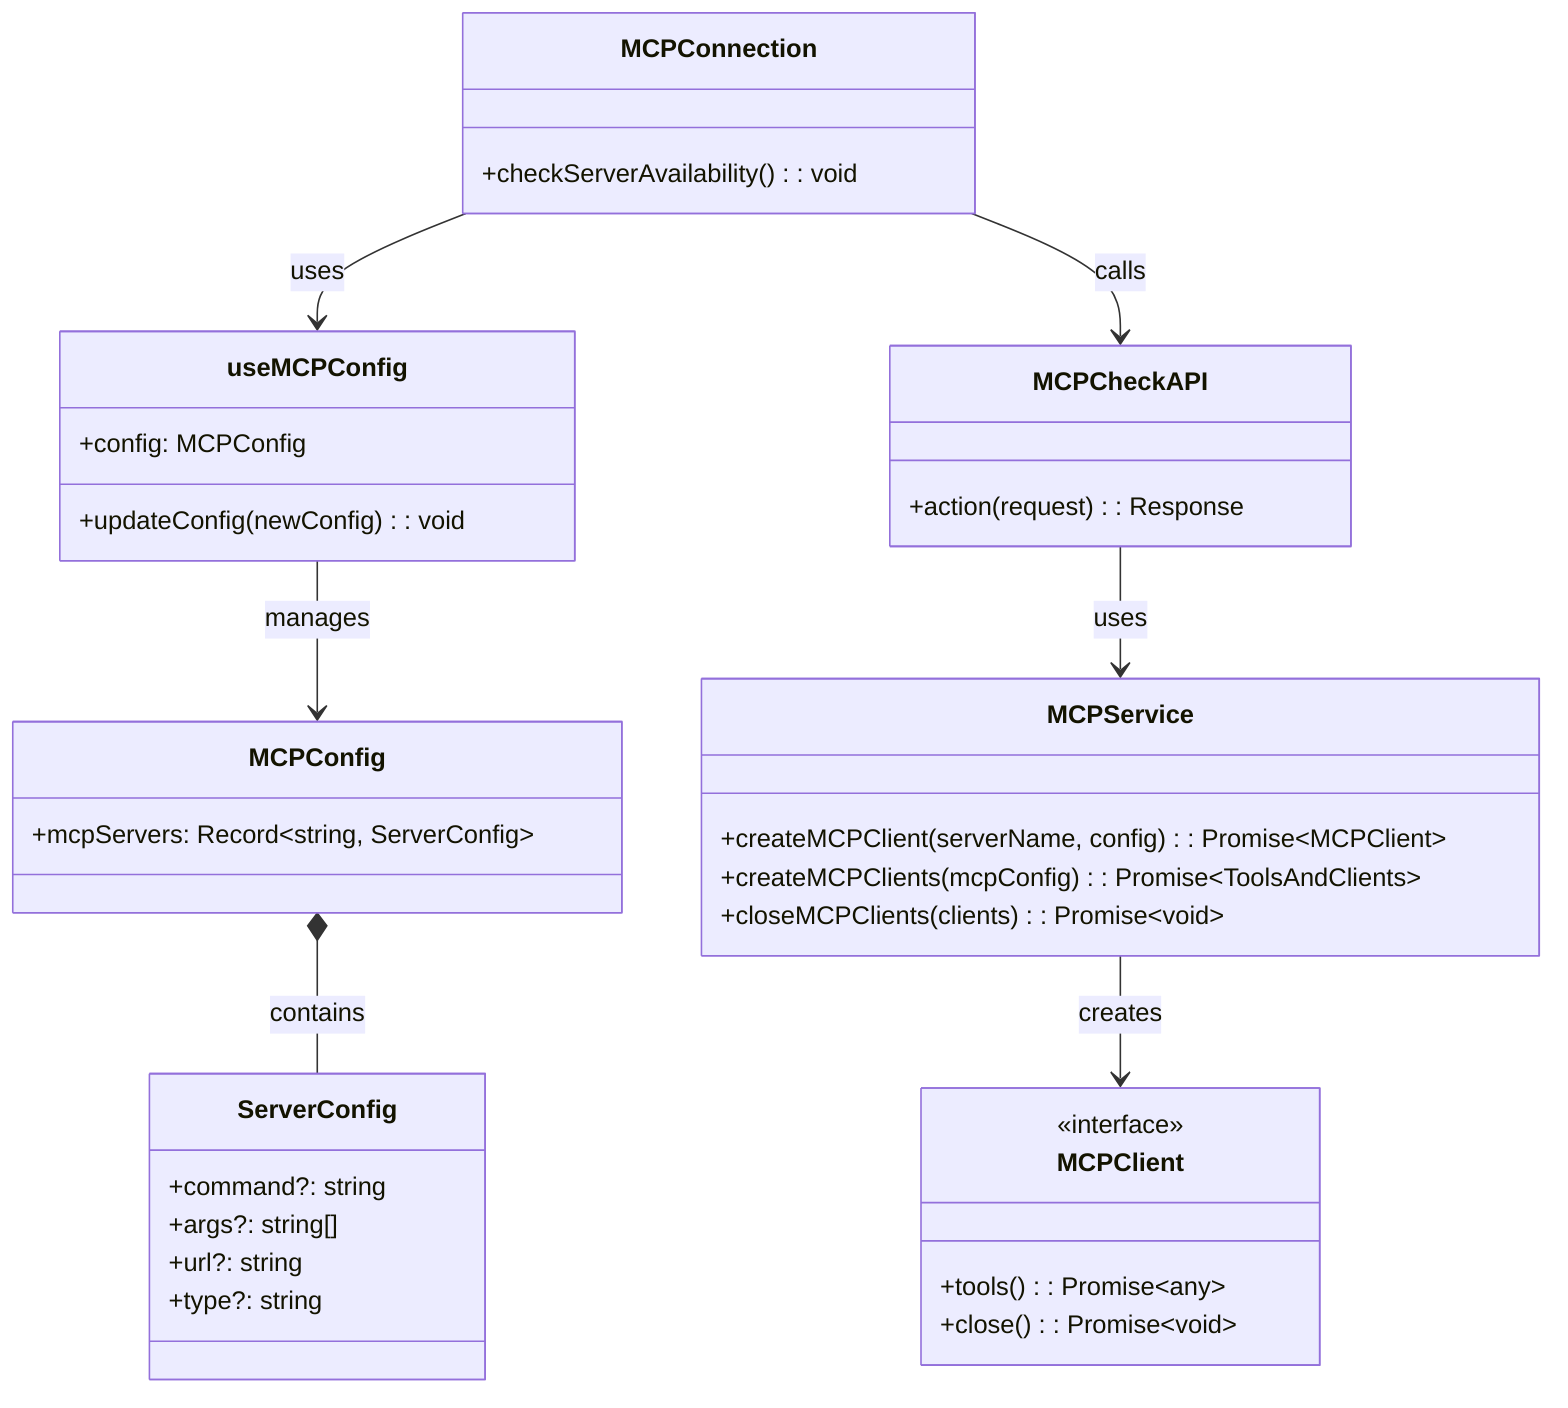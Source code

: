 classDiagram
    class MCPConfig {
        +mcpServers: Record~string, ServerConfig~
    }

    class ServerConfig {
        +command?: string
        +args?: string[]
        +url?: string
        +type?: string
    }

    class MCPClient {
        <<interface>>
        +tools(): Promise~any~
        +close(): Promise~void~
    }

    class MCPService {
        +createMCPClient(serverName, config): Promise~MCPClient~
        +createMCPClients(mcpConfig): Promise~ToolsAndClients~
        +closeMCPClients(clients): Promise~void~
    }

    class useMCPConfig {
        +config: MCPConfig
        +updateConfig(newConfig): void
    }

    class MCPConnection {
        +checkServerAvailability(): void
    }

    class MCPCheckAPI {
        +action(request): Response
    }

    MCPConfig *-- ServerConfig : contains
    MCPService --> MCPClient : creates
    useMCPConfig --> MCPConfig : manages
    MCPConnection --> useMCPConfig : uses
    MCPConnection --> MCPCheckAPI : calls
    MCPCheckAPI --> MCPService : uses